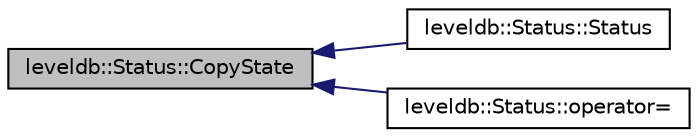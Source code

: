 digraph "leveldb::Status::CopyState"
{
  edge [fontname="Helvetica",fontsize="10",labelfontname="Helvetica",labelfontsize="10"];
  node [fontname="Helvetica",fontsize="10",shape=record];
  rankdir="LR";
  Node1 [label="leveldb::Status::CopyState",height=0.2,width=0.4,color="black", fillcolor="grey75", style="filled" fontcolor="black"];
  Node1 -> Node2 [dir="back",color="midnightblue",fontsize="10",style="solid"];
  Node2 [label="leveldb::Status::Status",height=0.2,width=0.4,color="black", fillcolor="white", style="filled",URL="$classleveldb_1_1_status.html#a4fef11f480cb940d06c43e600076be13"];
  Node1 -> Node3 [dir="back",color="midnightblue",fontsize="10",style="solid"];
  Node3 [label="leveldb::Status::operator=",height=0.2,width=0.4,color="black", fillcolor="white", style="filled",URL="$classleveldb_1_1_status.html#a26a147ba1b39730335f5de14285b2c6a"];
}
